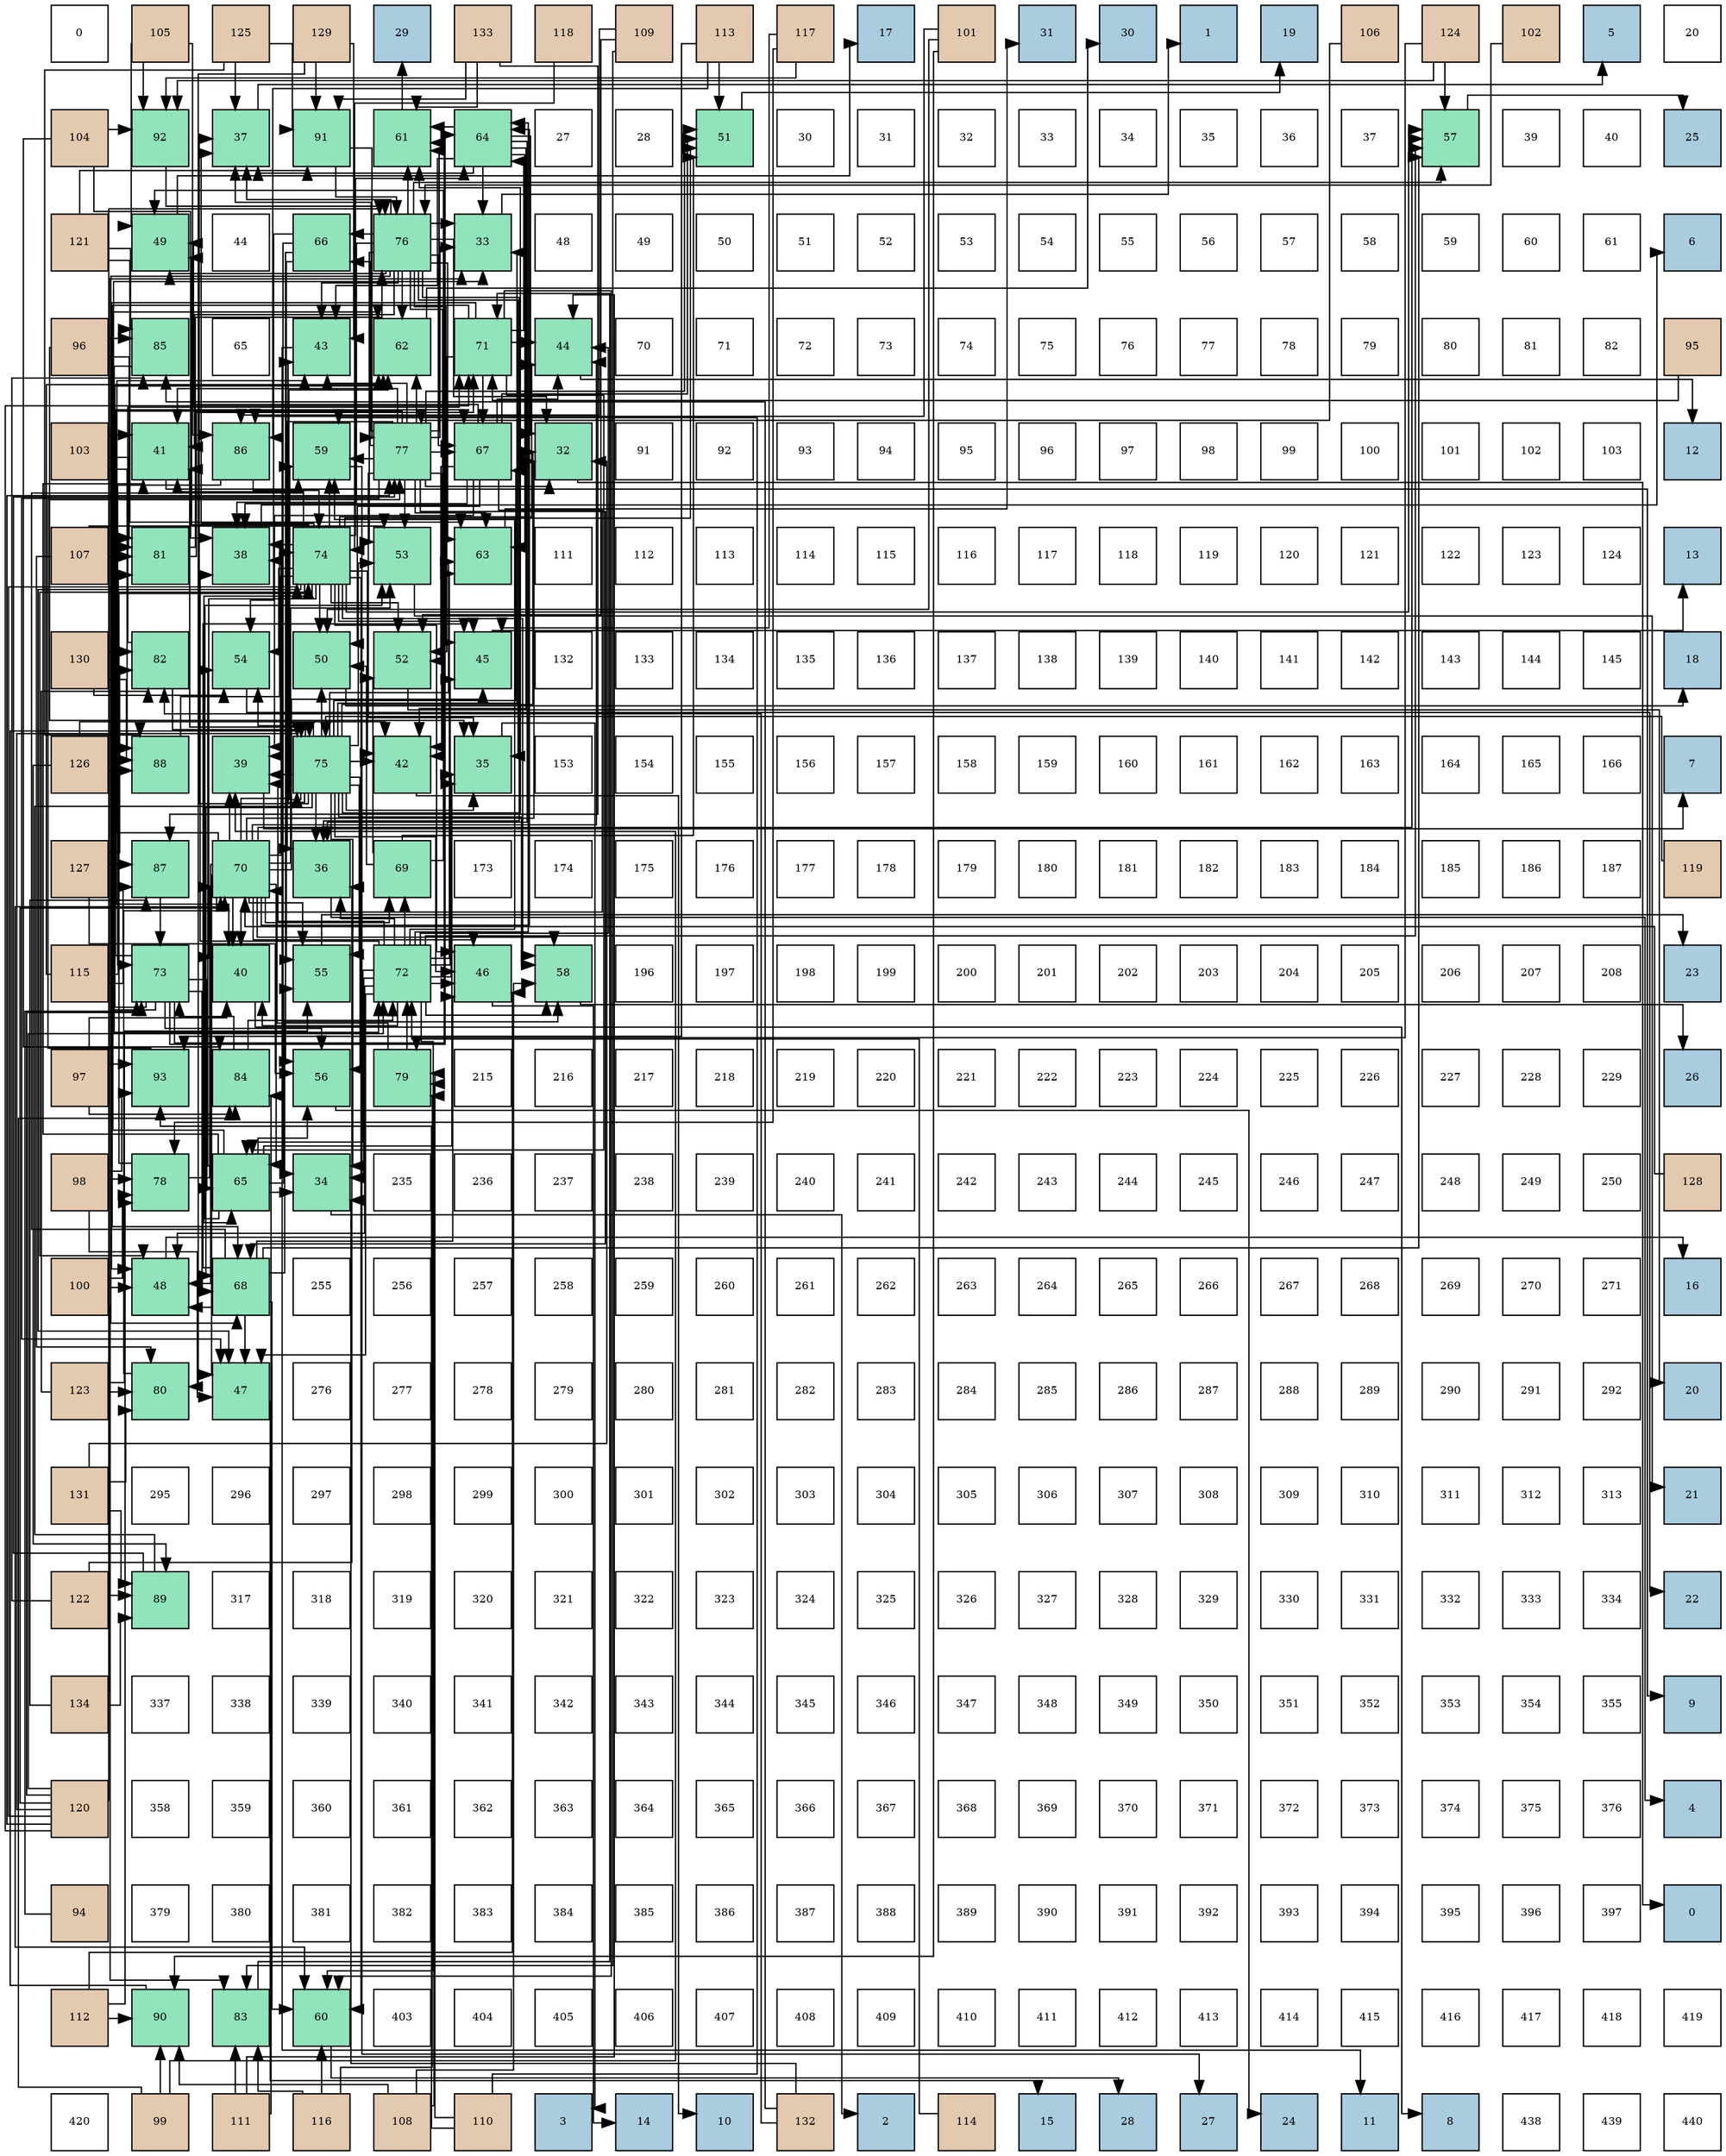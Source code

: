 digraph layout{
 rankdir=TB;
 splines=ortho;
 node [style=filled shape=square fixedsize=true width=0.6];
0[label="0", fontsize=8, fillcolor="#ffffff"];
1[label="105", fontsize=8, fillcolor="#e3c9af"];
2[label="125", fontsize=8, fillcolor="#e3c9af"];
3[label="129", fontsize=8, fillcolor="#e3c9af"];
4[label="29", fontsize=8, fillcolor="#a9ccde"];
5[label="133", fontsize=8, fillcolor="#e3c9af"];
6[label="118", fontsize=8, fillcolor="#e3c9af"];
7[label="109", fontsize=8, fillcolor="#e3c9af"];
8[label="113", fontsize=8, fillcolor="#e3c9af"];
9[label="117", fontsize=8, fillcolor="#e3c9af"];
10[label="17", fontsize=8, fillcolor="#a9ccde"];
11[label="101", fontsize=8, fillcolor="#e3c9af"];
12[label="31", fontsize=8, fillcolor="#a9ccde"];
13[label="30", fontsize=8, fillcolor="#a9ccde"];
14[label="1", fontsize=8, fillcolor="#a9ccde"];
15[label="19", fontsize=8, fillcolor="#a9ccde"];
16[label="106", fontsize=8, fillcolor="#e3c9af"];
17[label="124", fontsize=8, fillcolor="#e3c9af"];
18[label="102", fontsize=8, fillcolor="#e3c9af"];
19[label="5", fontsize=8, fillcolor="#a9ccde"];
20[label="20", fontsize=8, fillcolor="#ffffff"];
21[label="104", fontsize=8, fillcolor="#e3c9af"];
22[label="92", fontsize=8, fillcolor="#91e3bb"];
23[label="37", fontsize=8, fillcolor="#91e3bb"];
24[label="91", fontsize=8, fillcolor="#91e3bb"];
25[label="61", fontsize=8, fillcolor="#91e3bb"];
26[label="64", fontsize=8, fillcolor="#91e3bb"];
27[label="27", fontsize=8, fillcolor="#ffffff"];
28[label="28", fontsize=8, fillcolor="#ffffff"];
29[label="51", fontsize=8, fillcolor="#91e3bb"];
30[label="30", fontsize=8, fillcolor="#ffffff"];
31[label="31", fontsize=8, fillcolor="#ffffff"];
32[label="32", fontsize=8, fillcolor="#ffffff"];
33[label="33", fontsize=8, fillcolor="#ffffff"];
34[label="34", fontsize=8, fillcolor="#ffffff"];
35[label="35", fontsize=8, fillcolor="#ffffff"];
36[label="36", fontsize=8, fillcolor="#ffffff"];
37[label="37", fontsize=8, fillcolor="#ffffff"];
38[label="57", fontsize=8, fillcolor="#91e3bb"];
39[label="39", fontsize=8, fillcolor="#ffffff"];
40[label="40", fontsize=8, fillcolor="#ffffff"];
41[label="25", fontsize=8, fillcolor="#a9ccde"];
42[label="121", fontsize=8, fillcolor="#e3c9af"];
43[label="49", fontsize=8, fillcolor="#91e3bb"];
44[label="44", fontsize=8, fillcolor="#ffffff"];
45[label="66", fontsize=8, fillcolor="#91e3bb"];
46[label="76", fontsize=8, fillcolor="#91e3bb"];
47[label="33", fontsize=8, fillcolor="#91e3bb"];
48[label="48", fontsize=8, fillcolor="#ffffff"];
49[label="49", fontsize=8, fillcolor="#ffffff"];
50[label="50", fontsize=8, fillcolor="#ffffff"];
51[label="51", fontsize=8, fillcolor="#ffffff"];
52[label="52", fontsize=8, fillcolor="#ffffff"];
53[label="53", fontsize=8, fillcolor="#ffffff"];
54[label="54", fontsize=8, fillcolor="#ffffff"];
55[label="55", fontsize=8, fillcolor="#ffffff"];
56[label="56", fontsize=8, fillcolor="#ffffff"];
57[label="57", fontsize=8, fillcolor="#ffffff"];
58[label="58", fontsize=8, fillcolor="#ffffff"];
59[label="59", fontsize=8, fillcolor="#ffffff"];
60[label="60", fontsize=8, fillcolor="#ffffff"];
61[label="61", fontsize=8, fillcolor="#ffffff"];
62[label="6", fontsize=8, fillcolor="#a9ccde"];
63[label="96", fontsize=8, fillcolor="#e3c9af"];
64[label="85", fontsize=8, fillcolor="#91e3bb"];
65[label="65", fontsize=8, fillcolor="#ffffff"];
66[label="43", fontsize=8, fillcolor="#91e3bb"];
67[label="62", fontsize=8, fillcolor="#91e3bb"];
68[label="71", fontsize=8, fillcolor="#91e3bb"];
69[label="44", fontsize=8, fillcolor="#91e3bb"];
70[label="70", fontsize=8, fillcolor="#ffffff"];
71[label="71", fontsize=8, fillcolor="#ffffff"];
72[label="72", fontsize=8, fillcolor="#ffffff"];
73[label="73", fontsize=8, fillcolor="#ffffff"];
74[label="74", fontsize=8, fillcolor="#ffffff"];
75[label="75", fontsize=8, fillcolor="#ffffff"];
76[label="76", fontsize=8, fillcolor="#ffffff"];
77[label="77", fontsize=8, fillcolor="#ffffff"];
78[label="78", fontsize=8, fillcolor="#ffffff"];
79[label="79", fontsize=8, fillcolor="#ffffff"];
80[label="80", fontsize=8, fillcolor="#ffffff"];
81[label="81", fontsize=8, fillcolor="#ffffff"];
82[label="82", fontsize=8, fillcolor="#ffffff"];
83[label="95", fontsize=8, fillcolor="#e3c9af"];
84[label="103", fontsize=8, fillcolor="#e3c9af"];
85[label="41", fontsize=8, fillcolor="#91e3bb"];
86[label="86", fontsize=8, fillcolor="#91e3bb"];
87[label="59", fontsize=8, fillcolor="#91e3bb"];
88[label="77", fontsize=8, fillcolor="#91e3bb"];
89[label="67", fontsize=8, fillcolor="#91e3bb"];
90[label="32", fontsize=8, fillcolor="#91e3bb"];
91[label="91", fontsize=8, fillcolor="#ffffff"];
92[label="92", fontsize=8, fillcolor="#ffffff"];
93[label="93", fontsize=8, fillcolor="#ffffff"];
94[label="94", fontsize=8, fillcolor="#ffffff"];
95[label="95", fontsize=8, fillcolor="#ffffff"];
96[label="96", fontsize=8, fillcolor="#ffffff"];
97[label="97", fontsize=8, fillcolor="#ffffff"];
98[label="98", fontsize=8, fillcolor="#ffffff"];
99[label="99", fontsize=8, fillcolor="#ffffff"];
100[label="100", fontsize=8, fillcolor="#ffffff"];
101[label="101", fontsize=8, fillcolor="#ffffff"];
102[label="102", fontsize=8, fillcolor="#ffffff"];
103[label="103", fontsize=8, fillcolor="#ffffff"];
104[label="12", fontsize=8, fillcolor="#a9ccde"];
105[label="107", fontsize=8, fillcolor="#e3c9af"];
106[label="81", fontsize=8, fillcolor="#91e3bb"];
107[label="38", fontsize=8, fillcolor="#91e3bb"];
108[label="74", fontsize=8, fillcolor="#91e3bb"];
109[label="53", fontsize=8, fillcolor="#91e3bb"];
110[label="63", fontsize=8, fillcolor="#91e3bb"];
111[label="111", fontsize=8, fillcolor="#ffffff"];
112[label="112", fontsize=8, fillcolor="#ffffff"];
113[label="113", fontsize=8, fillcolor="#ffffff"];
114[label="114", fontsize=8, fillcolor="#ffffff"];
115[label="115", fontsize=8, fillcolor="#ffffff"];
116[label="116", fontsize=8, fillcolor="#ffffff"];
117[label="117", fontsize=8, fillcolor="#ffffff"];
118[label="118", fontsize=8, fillcolor="#ffffff"];
119[label="119", fontsize=8, fillcolor="#ffffff"];
120[label="120", fontsize=8, fillcolor="#ffffff"];
121[label="121", fontsize=8, fillcolor="#ffffff"];
122[label="122", fontsize=8, fillcolor="#ffffff"];
123[label="123", fontsize=8, fillcolor="#ffffff"];
124[label="124", fontsize=8, fillcolor="#ffffff"];
125[label="13", fontsize=8, fillcolor="#a9ccde"];
126[label="130", fontsize=8, fillcolor="#e3c9af"];
127[label="82", fontsize=8, fillcolor="#91e3bb"];
128[label="54", fontsize=8, fillcolor="#91e3bb"];
129[label="50", fontsize=8, fillcolor="#91e3bb"];
130[label="52", fontsize=8, fillcolor="#91e3bb"];
131[label="45", fontsize=8, fillcolor="#91e3bb"];
132[label="132", fontsize=8, fillcolor="#ffffff"];
133[label="133", fontsize=8, fillcolor="#ffffff"];
134[label="134", fontsize=8, fillcolor="#ffffff"];
135[label="135", fontsize=8, fillcolor="#ffffff"];
136[label="136", fontsize=8, fillcolor="#ffffff"];
137[label="137", fontsize=8, fillcolor="#ffffff"];
138[label="138", fontsize=8, fillcolor="#ffffff"];
139[label="139", fontsize=8, fillcolor="#ffffff"];
140[label="140", fontsize=8, fillcolor="#ffffff"];
141[label="141", fontsize=8, fillcolor="#ffffff"];
142[label="142", fontsize=8, fillcolor="#ffffff"];
143[label="143", fontsize=8, fillcolor="#ffffff"];
144[label="144", fontsize=8, fillcolor="#ffffff"];
145[label="145", fontsize=8, fillcolor="#ffffff"];
146[label="18", fontsize=8, fillcolor="#a9ccde"];
147[label="126", fontsize=8, fillcolor="#e3c9af"];
148[label="88", fontsize=8, fillcolor="#91e3bb"];
149[label="39", fontsize=8, fillcolor="#91e3bb"];
150[label="75", fontsize=8, fillcolor="#91e3bb"];
151[label="42", fontsize=8, fillcolor="#91e3bb"];
152[label="35", fontsize=8, fillcolor="#91e3bb"];
153[label="153", fontsize=8, fillcolor="#ffffff"];
154[label="154", fontsize=8, fillcolor="#ffffff"];
155[label="155", fontsize=8, fillcolor="#ffffff"];
156[label="156", fontsize=8, fillcolor="#ffffff"];
157[label="157", fontsize=8, fillcolor="#ffffff"];
158[label="158", fontsize=8, fillcolor="#ffffff"];
159[label="159", fontsize=8, fillcolor="#ffffff"];
160[label="160", fontsize=8, fillcolor="#ffffff"];
161[label="161", fontsize=8, fillcolor="#ffffff"];
162[label="162", fontsize=8, fillcolor="#ffffff"];
163[label="163", fontsize=8, fillcolor="#ffffff"];
164[label="164", fontsize=8, fillcolor="#ffffff"];
165[label="165", fontsize=8, fillcolor="#ffffff"];
166[label="166", fontsize=8, fillcolor="#ffffff"];
167[label="7", fontsize=8, fillcolor="#a9ccde"];
168[label="127", fontsize=8, fillcolor="#e3c9af"];
169[label="87", fontsize=8, fillcolor="#91e3bb"];
170[label="70", fontsize=8, fillcolor="#91e3bb"];
171[label="36", fontsize=8, fillcolor="#91e3bb"];
172[label="69", fontsize=8, fillcolor="#91e3bb"];
173[label="173", fontsize=8, fillcolor="#ffffff"];
174[label="174", fontsize=8, fillcolor="#ffffff"];
175[label="175", fontsize=8, fillcolor="#ffffff"];
176[label="176", fontsize=8, fillcolor="#ffffff"];
177[label="177", fontsize=8, fillcolor="#ffffff"];
178[label="178", fontsize=8, fillcolor="#ffffff"];
179[label="179", fontsize=8, fillcolor="#ffffff"];
180[label="180", fontsize=8, fillcolor="#ffffff"];
181[label="181", fontsize=8, fillcolor="#ffffff"];
182[label="182", fontsize=8, fillcolor="#ffffff"];
183[label="183", fontsize=8, fillcolor="#ffffff"];
184[label="184", fontsize=8, fillcolor="#ffffff"];
185[label="185", fontsize=8, fillcolor="#ffffff"];
186[label="186", fontsize=8, fillcolor="#ffffff"];
187[label="187", fontsize=8, fillcolor="#ffffff"];
188[label="119", fontsize=8, fillcolor="#e3c9af"];
189[label="115", fontsize=8, fillcolor="#e3c9af"];
190[label="73", fontsize=8, fillcolor="#91e3bb"];
191[label="40", fontsize=8, fillcolor="#91e3bb"];
192[label="55", fontsize=8, fillcolor="#91e3bb"];
193[label="72", fontsize=8, fillcolor="#91e3bb"];
194[label="46", fontsize=8, fillcolor="#91e3bb"];
195[label="58", fontsize=8, fillcolor="#91e3bb"];
196[label="196", fontsize=8, fillcolor="#ffffff"];
197[label="197", fontsize=8, fillcolor="#ffffff"];
198[label="198", fontsize=8, fillcolor="#ffffff"];
199[label="199", fontsize=8, fillcolor="#ffffff"];
200[label="200", fontsize=8, fillcolor="#ffffff"];
201[label="201", fontsize=8, fillcolor="#ffffff"];
202[label="202", fontsize=8, fillcolor="#ffffff"];
203[label="203", fontsize=8, fillcolor="#ffffff"];
204[label="204", fontsize=8, fillcolor="#ffffff"];
205[label="205", fontsize=8, fillcolor="#ffffff"];
206[label="206", fontsize=8, fillcolor="#ffffff"];
207[label="207", fontsize=8, fillcolor="#ffffff"];
208[label="208", fontsize=8, fillcolor="#ffffff"];
209[label="23", fontsize=8, fillcolor="#a9ccde"];
210[label="97", fontsize=8, fillcolor="#e3c9af"];
211[label="93", fontsize=8, fillcolor="#91e3bb"];
212[label="84", fontsize=8, fillcolor="#91e3bb"];
213[label="56", fontsize=8, fillcolor="#91e3bb"];
214[label="79", fontsize=8, fillcolor="#91e3bb"];
215[label="215", fontsize=8, fillcolor="#ffffff"];
216[label="216", fontsize=8, fillcolor="#ffffff"];
217[label="217", fontsize=8, fillcolor="#ffffff"];
218[label="218", fontsize=8, fillcolor="#ffffff"];
219[label="219", fontsize=8, fillcolor="#ffffff"];
220[label="220", fontsize=8, fillcolor="#ffffff"];
221[label="221", fontsize=8, fillcolor="#ffffff"];
222[label="222", fontsize=8, fillcolor="#ffffff"];
223[label="223", fontsize=8, fillcolor="#ffffff"];
224[label="224", fontsize=8, fillcolor="#ffffff"];
225[label="225", fontsize=8, fillcolor="#ffffff"];
226[label="226", fontsize=8, fillcolor="#ffffff"];
227[label="227", fontsize=8, fillcolor="#ffffff"];
228[label="228", fontsize=8, fillcolor="#ffffff"];
229[label="229", fontsize=8, fillcolor="#ffffff"];
230[label="26", fontsize=8, fillcolor="#a9ccde"];
231[label="98", fontsize=8, fillcolor="#e3c9af"];
232[label="78", fontsize=8, fillcolor="#91e3bb"];
233[label="65", fontsize=8, fillcolor="#91e3bb"];
234[label="34", fontsize=8, fillcolor="#91e3bb"];
235[label="235", fontsize=8, fillcolor="#ffffff"];
236[label="236", fontsize=8, fillcolor="#ffffff"];
237[label="237", fontsize=8, fillcolor="#ffffff"];
238[label="238", fontsize=8, fillcolor="#ffffff"];
239[label="239", fontsize=8, fillcolor="#ffffff"];
240[label="240", fontsize=8, fillcolor="#ffffff"];
241[label="241", fontsize=8, fillcolor="#ffffff"];
242[label="242", fontsize=8, fillcolor="#ffffff"];
243[label="243", fontsize=8, fillcolor="#ffffff"];
244[label="244", fontsize=8, fillcolor="#ffffff"];
245[label="245", fontsize=8, fillcolor="#ffffff"];
246[label="246", fontsize=8, fillcolor="#ffffff"];
247[label="247", fontsize=8, fillcolor="#ffffff"];
248[label="248", fontsize=8, fillcolor="#ffffff"];
249[label="249", fontsize=8, fillcolor="#ffffff"];
250[label="250", fontsize=8, fillcolor="#ffffff"];
251[label="128", fontsize=8, fillcolor="#e3c9af"];
252[label="100", fontsize=8, fillcolor="#e3c9af"];
253[label="48", fontsize=8, fillcolor="#91e3bb"];
254[label="68", fontsize=8, fillcolor="#91e3bb"];
255[label="255", fontsize=8, fillcolor="#ffffff"];
256[label="256", fontsize=8, fillcolor="#ffffff"];
257[label="257", fontsize=8, fillcolor="#ffffff"];
258[label="258", fontsize=8, fillcolor="#ffffff"];
259[label="259", fontsize=8, fillcolor="#ffffff"];
260[label="260", fontsize=8, fillcolor="#ffffff"];
261[label="261", fontsize=8, fillcolor="#ffffff"];
262[label="262", fontsize=8, fillcolor="#ffffff"];
263[label="263", fontsize=8, fillcolor="#ffffff"];
264[label="264", fontsize=8, fillcolor="#ffffff"];
265[label="265", fontsize=8, fillcolor="#ffffff"];
266[label="266", fontsize=8, fillcolor="#ffffff"];
267[label="267", fontsize=8, fillcolor="#ffffff"];
268[label="268", fontsize=8, fillcolor="#ffffff"];
269[label="269", fontsize=8, fillcolor="#ffffff"];
270[label="270", fontsize=8, fillcolor="#ffffff"];
271[label="271", fontsize=8, fillcolor="#ffffff"];
272[label="16", fontsize=8, fillcolor="#a9ccde"];
273[label="123", fontsize=8, fillcolor="#e3c9af"];
274[label="80", fontsize=8, fillcolor="#91e3bb"];
275[label="47", fontsize=8, fillcolor="#91e3bb"];
276[label="276", fontsize=8, fillcolor="#ffffff"];
277[label="277", fontsize=8, fillcolor="#ffffff"];
278[label="278", fontsize=8, fillcolor="#ffffff"];
279[label="279", fontsize=8, fillcolor="#ffffff"];
280[label="280", fontsize=8, fillcolor="#ffffff"];
281[label="281", fontsize=8, fillcolor="#ffffff"];
282[label="282", fontsize=8, fillcolor="#ffffff"];
283[label="283", fontsize=8, fillcolor="#ffffff"];
284[label="284", fontsize=8, fillcolor="#ffffff"];
285[label="285", fontsize=8, fillcolor="#ffffff"];
286[label="286", fontsize=8, fillcolor="#ffffff"];
287[label="287", fontsize=8, fillcolor="#ffffff"];
288[label="288", fontsize=8, fillcolor="#ffffff"];
289[label="289", fontsize=8, fillcolor="#ffffff"];
290[label="290", fontsize=8, fillcolor="#ffffff"];
291[label="291", fontsize=8, fillcolor="#ffffff"];
292[label="292", fontsize=8, fillcolor="#ffffff"];
293[label="20", fontsize=8, fillcolor="#a9ccde"];
294[label="131", fontsize=8, fillcolor="#e3c9af"];
295[label="295", fontsize=8, fillcolor="#ffffff"];
296[label="296", fontsize=8, fillcolor="#ffffff"];
297[label="297", fontsize=8, fillcolor="#ffffff"];
298[label="298", fontsize=8, fillcolor="#ffffff"];
299[label="299", fontsize=8, fillcolor="#ffffff"];
300[label="300", fontsize=8, fillcolor="#ffffff"];
301[label="301", fontsize=8, fillcolor="#ffffff"];
302[label="302", fontsize=8, fillcolor="#ffffff"];
303[label="303", fontsize=8, fillcolor="#ffffff"];
304[label="304", fontsize=8, fillcolor="#ffffff"];
305[label="305", fontsize=8, fillcolor="#ffffff"];
306[label="306", fontsize=8, fillcolor="#ffffff"];
307[label="307", fontsize=8, fillcolor="#ffffff"];
308[label="308", fontsize=8, fillcolor="#ffffff"];
309[label="309", fontsize=8, fillcolor="#ffffff"];
310[label="310", fontsize=8, fillcolor="#ffffff"];
311[label="311", fontsize=8, fillcolor="#ffffff"];
312[label="312", fontsize=8, fillcolor="#ffffff"];
313[label="313", fontsize=8, fillcolor="#ffffff"];
314[label="21", fontsize=8, fillcolor="#a9ccde"];
315[label="122", fontsize=8, fillcolor="#e3c9af"];
316[label="89", fontsize=8, fillcolor="#91e3bb"];
317[label="317", fontsize=8, fillcolor="#ffffff"];
318[label="318", fontsize=8, fillcolor="#ffffff"];
319[label="319", fontsize=8, fillcolor="#ffffff"];
320[label="320", fontsize=8, fillcolor="#ffffff"];
321[label="321", fontsize=8, fillcolor="#ffffff"];
322[label="322", fontsize=8, fillcolor="#ffffff"];
323[label="323", fontsize=8, fillcolor="#ffffff"];
324[label="324", fontsize=8, fillcolor="#ffffff"];
325[label="325", fontsize=8, fillcolor="#ffffff"];
326[label="326", fontsize=8, fillcolor="#ffffff"];
327[label="327", fontsize=8, fillcolor="#ffffff"];
328[label="328", fontsize=8, fillcolor="#ffffff"];
329[label="329", fontsize=8, fillcolor="#ffffff"];
330[label="330", fontsize=8, fillcolor="#ffffff"];
331[label="331", fontsize=8, fillcolor="#ffffff"];
332[label="332", fontsize=8, fillcolor="#ffffff"];
333[label="333", fontsize=8, fillcolor="#ffffff"];
334[label="334", fontsize=8, fillcolor="#ffffff"];
335[label="22", fontsize=8, fillcolor="#a9ccde"];
336[label="134", fontsize=8, fillcolor="#e3c9af"];
337[label="337", fontsize=8, fillcolor="#ffffff"];
338[label="338", fontsize=8, fillcolor="#ffffff"];
339[label="339", fontsize=8, fillcolor="#ffffff"];
340[label="340", fontsize=8, fillcolor="#ffffff"];
341[label="341", fontsize=8, fillcolor="#ffffff"];
342[label="342", fontsize=8, fillcolor="#ffffff"];
343[label="343", fontsize=8, fillcolor="#ffffff"];
344[label="344", fontsize=8, fillcolor="#ffffff"];
345[label="345", fontsize=8, fillcolor="#ffffff"];
346[label="346", fontsize=8, fillcolor="#ffffff"];
347[label="347", fontsize=8, fillcolor="#ffffff"];
348[label="348", fontsize=8, fillcolor="#ffffff"];
349[label="349", fontsize=8, fillcolor="#ffffff"];
350[label="350", fontsize=8, fillcolor="#ffffff"];
351[label="351", fontsize=8, fillcolor="#ffffff"];
352[label="352", fontsize=8, fillcolor="#ffffff"];
353[label="353", fontsize=8, fillcolor="#ffffff"];
354[label="354", fontsize=8, fillcolor="#ffffff"];
355[label="355", fontsize=8, fillcolor="#ffffff"];
356[label="9", fontsize=8, fillcolor="#a9ccde"];
357[label="120", fontsize=8, fillcolor="#e3c9af"];
358[label="358", fontsize=8, fillcolor="#ffffff"];
359[label="359", fontsize=8, fillcolor="#ffffff"];
360[label="360", fontsize=8, fillcolor="#ffffff"];
361[label="361", fontsize=8, fillcolor="#ffffff"];
362[label="362", fontsize=8, fillcolor="#ffffff"];
363[label="363", fontsize=8, fillcolor="#ffffff"];
364[label="364", fontsize=8, fillcolor="#ffffff"];
365[label="365", fontsize=8, fillcolor="#ffffff"];
366[label="366", fontsize=8, fillcolor="#ffffff"];
367[label="367", fontsize=8, fillcolor="#ffffff"];
368[label="368", fontsize=8, fillcolor="#ffffff"];
369[label="369", fontsize=8, fillcolor="#ffffff"];
370[label="370", fontsize=8, fillcolor="#ffffff"];
371[label="371", fontsize=8, fillcolor="#ffffff"];
372[label="372", fontsize=8, fillcolor="#ffffff"];
373[label="373", fontsize=8, fillcolor="#ffffff"];
374[label="374", fontsize=8, fillcolor="#ffffff"];
375[label="375", fontsize=8, fillcolor="#ffffff"];
376[label="376", fontsize=8, fillcolor="#ffffff"];
377[label="4", fontsize=8, fillcolor="#a9ccde"];
378[label="94", fontsize=8, fillcolor="#e3c9af"];
379[label="379", fontsize=8, fillcolor="#ffffff"];
380[label="380", fontsize=8, fillcolor="#ffffff"];
381[label="381", fontsize=8, fillcolor="#ffffff"];
382[label="382", fontsize=8, fillcolor="#ffffff"];
383[label="383", fontsize=8, fillcolor="#ffffff"];
384[label="384", fontsize=8, fillcolor="#ffffff"];
385[label="385", fontsize=8, fillcolor="#ffffff"];
386[label="386", fontsize=8, fillcolor="#ffffff"];
387[label="387", fontsize=8, fillcolor="#ffffff"];
388[label="388", fontsize=8, fillcolor="#ffffff"];
389[label="389", fontsize=8, fillcolor="#ffffff"];
390[label="390", fontsize=8, fillcolor="#ffffff"];
391[label="391", fontsize=8, fillcolor="#ffffff"];
392[label="392", fontsize=8, fillcolor="#ffffff"];
393[label="393", fontsize=8, fillcolor="#ffffff"];
394[label="394", fontsize=8, fillcolor="#ffffff"];
395[label="395", fontsize=8, fillcolor="#ffffff"];
396[label="396", fontsize=8, fillcolor="#ffffff"];
397[label="397", fontsize=8, fillcolor="#ffffff"];
398[label="0", fontsize=8, fillcolor="#a9ccde"];
399[label="112", fontsize=8, fillcolor="#e3c9af"];
400[label="90", fontsize=8, fillcolor="#91e3bb"];
401[label="83", fontsize=8, fillcolor="#91e3bb"];
402[label="60", fontsize=8, fillcolor="#91e3bb"];
403[label="403", fontsize=8, fillcolor="#ffffff"];
404[label="404", fontsize=8, fillcolor="#ffffff"];
405[label="405", fontsize=8, fillcolor="#ffffff"];
406[label="406", fontsize=8, fillcolor="#ffffff"];
407[label="407", fontsize=8, fillcolor="#ffffff"];
408[label="408", fontsize=8, fillcolor="#ffffff"];
409[label="409", fontsize=8, fillcolor="#ffffff"];
410[label="410", fontsize=8, fillcolor="#ffffff"];
411[label="411", fontsize=8, fillcolor="#ffffff"];
412[label="412", fontsize=8, fillcolor="#ffffff"];
413[label="413", fontsize=8, fillcolor="#ffffff"];
414[label="414", fontsize=8, fillcolor="#ffffff"];
415[label="415", fontsize=8, fillcolor="#ffffff"];
416[label="416", fontsize=8, fillcolor="#ffffff"];
417[label="417", fontsize=8, fillcolor="#ffffff"];
418[label="418", fontsize=8, fillcolor="#ffffff"];
419[label="419", fontsize=8, fillcolor="#ffffff"];
420[label="420", fontsize=8, fillcolor="#ffffff"];
421[label="99", fontsize=8, fillcolor="#e3c9af"];
422[label="111", fontsize=8, fillcolor="#e3c9af"];
423[label="116", fontsize=8, fillcolor="#e3c9af"];
424[label="108", fontsize=8, fillcolor="#e3c9af"];
425[label="110", fontsize=8, fillcolor="#e3c9af"];
426[label="3", fontsize=8, fillcolor="#a9ccde"];
427[label="14", fontsize=8, fillcolor="#a9ccde"];
428[label="10", fontsize=8, fillcolor="#a9ccde"];
429[label="132", fontsize=8, fillcolor="#e3c9af"];
430[label="2", fontsize=8, fillcolor="#a9ccde"];
431[label="114", fontsize=8, fillcolor="#e3c9af"];
432[label="15", fontsize=8, fillcolor="#a9ccde"];
433[label="28", fontsize=8, fillcolor="#a9ccde"];
434[label="27", fontsize=8, fillcolor="#a9ccde"];
435[label="24", fontsize=8, fillcolor="#a9ccde"];
436[label="11", fontsize=8, fillcolor="#a9ccde"];
437[label="8", fontsize=8, fillcolor="#a9ccde"];
438[label="438", fontsize=8, fillcolor="#ffffff"];
439[label="439", fontsize=8, fillcolor="#ffffff"];
440[label="440", fontsize=8, fillcolor="#ffffff"];
edge [constraint=false, style=vis];90 -> 398;
47 -> 14;
234 -> 430;
152 -> 426;
171 -> 377;
23 -> 19;
107 -> 62;
149 -> 167;
191 -> 437;
85 -> 356;
151 -> 428;
66 -> 436;
69 -> 104;
131 -> 125;
194 -> 427;
275 -> 432;
253 -> 272;
43 -> 10;
129 -> 146;
29 -> 15;
130 -> 293;
109 -> 314;
128 -> 335;
192 -> 209;
213 -> 435;
38 -> 41;
195 -> 230;
87 -> 434;
402 -> 433;
25 -> 4;
67 -> 13;
110 -> 12;
26 -> 90;
26 -> 47;
26 -> 171;
26 -> 23;
26 -> 151;
26 -> 66;
26 -> 25;
26 -> 110;
233 -> 234;
233 -> 152;
233 -> 85;
233 -> 109;
233 -> 128;
233 -> 192;
233 -> 213;
233 -> 67;
45 -> 234;
45 -> 128;
45 -> 192;
45 -> 213;
89 -> 107;
89 -> 149;
89 -> 191;
89 -> 69;
89 -> 43;
89 -> 129;
89 -> 29;
89 -> 130;
254 -> 131;
254 -> 194;
254 -> 275;
254 -> 253;
254 -> 38;
254 -> 195;
254 -> 87;
254 -> 402;
172 -> 43;
172 -> 129;
172 -> 29;
172 -> 130;
170 -> 90;
170 -> 107;
170 -> 149;
170 -> 191;
170 -> 66;
170 -> 69;
170 -> 131;
170 -> 194;
170 -> 275;
170 -> 253;
170 -> 109;
170 -> 192;
170 -> 38;
170 -> 195;
170 -> 87;
170 -> 402;
170 -> 26;
170 -> 233;
170 -> 172;
68 -> 69;
68 -> 253;
68 -> 130;
68 -> 402;
68 -> 26;
68 -> 233;
68 -> 89;
68 -> 254;
193 -> 234;
193 -> 152;
193 -> 171;
193 -> 107;
193 -> 149;
193 -> 191;
193 -> 69;
193 -> 131;
193 -> 194;
193 -> 275;
193 -> 253;
193 -> 38;
193 -> 195;
193 -> 87;
193 -> 402;
193 -> 110;
193 -> 26;
193 -> 233;
193 -> 172;
190 -> 47;
190 -> 213;
190 -> 25;
190 -> 67;
190 -> 26;
190 -> 233;
190 -> 89;
190 -> 254;
108 -> 23;
108 -> 107;
108 -> 149;
108 -> 191;
108 -> 85;
108 -> 151;
108 -> 69;
108 -> 131;
108 -> 194;
108 -> 275;
108 -> 253;
108 -> 43;
108 -> 129;
108 -> 29;
108 -> 130;
108 -> 128;
108 -> 38;
108 -> 195;
108 -> 87;
108 -> 402;
108 -> 26;
108 -> 233;
150 -> 90;
150 -> 47;
150 -> 234;
150 -> 152;
150 -> 171;
150 -> 23;
150 -> 149;
150 -> 85;
150 -> 151;
150 -> 66;
150 -> 194;
150 -> 129;
150 -> 109;
150 -> 128;
150 -> 192;
150 -> 213;
150 -> 195;
150 -> 25;
150 -> 67;
150 -> 110;
150 -> 89;
150 -> 254;
46 -> 90;
46 -> 47;
46 -> 152;
46 -> 171;
46 -> 23;
46 -> 107;
46 -> 85;
46 -> 151;
46 -> 66;
46 -> 131;
46 -> 43;
46 -> 109;
46 -> 38;
46 -> 25;
46 -> 67;
46 -> 110;
46 -> 45;
46 -> 89;
46 -> 254;
88 -> 90;
88 -> 47;
88 -> 152;
88 -> 171;
88 -> 23;
88 -> 191;
88 -> 85;
88 -> 151;
88 -> 66;
88 -> 275;
88 -> 29;
88 -> 109;
88 -> 87;
88 -> 25;
88 -> 67;
88 -> 110;
88 -> 45;
88 -> 89;
88 -> 254;
232 -> 170;
232 -> 108;
214 -> 170;
214 -> 193;
274 -> 170;
106 -> 68;
106 -> 46;
127 -> 68;
127 -> 150;
401 -> 68;
212 -> 193;
212 -> 190;
64 -> 193;
86 -> 190;
86 -> 108;
169 -> 190;
148 -> 108;
316 -> 150;
316 -> 88;
400 -> 150;
24 -> 46;
24 -> 88;
22 -> 46;
211 -> 88;
378 -> 190;
83 -> 68;
63 -> 152;
63 -> 106;
63 -> 64;
210 -> 191;
210 -> 212;
210 -> 211;
231 -> 275;
231 -> 232;
231 -> 211;
421 -> 149;
421 -> 212;
421 -> 400;
252 -> 253;
252 -> 232;
252 -> 401;
11 -> 129;
11 -> 86;
11 -> 400;
18 -> 46;
84 -> 85;
84 -> 106;
84 -> 148;
21 -> 107;
21 -> 212;
21 -> 22;
1 -> 43;
1 -> 86;
1 -> 22;
16 -> 88;
105 -> 109;
105 -> 274;
105 -> 106;
424 -> 195;
424 -> 214;
424 -> 400;
7 -> 130;
7 -> 401;
7 -> 86;
425 -> 87;
425 -> 214;
425 -> 211;
422 -> 69;
422 -> 401;
422 -> 212;
399 -> 194;
399 -> 232;
399 -> 400;
8 -> 29;
8 -> 86;
8 -> 211;
431 -> 193;
189 -> 67;
189 -> 106;
189 -> 169;
423 -> 402;
423 -> 214;
423 -> 401;
9 -> 131;
9 -> 232;
9 -> 22;
6 -> 108;
188 -> 150;
357 -> 170;
357 -> 68;
357 -> 193;
357 -> 190;
357 -> 108;
357 -> 150;
357 -> 46;
357 -> 88;
42 -> 110;
42 -> 64;
42 -> 24;
315 -> 171;
315 -> 64;
315 -> 316;
273 -> 192;
273 -> 274;
273 -> 127;
17 -> 38;
17 -> 214;
17 -> 22;
2 -> 23;
2 -> 148;
2 -> 24;
147 -> 151;
147 -> 148;
147 -> 316;
168 -> 213;
168 -> 127;
168 -> 169;
251 -> 170;
3 -> 66;
3 -> 274;
3 -> 24;
126 -> 128;
126 -> 127;
126 -> 148;
294 -> 90;
294 -> 274;
294 -> 316;
429 -> 234;
429 -> 127;
429 -> 64;
5 -> 25;
5 -> 169;
5 -> 24;
336 -> 47;
336 -> 169;
336 -> 316;
edge [constraint=true, style=invis];
0 -> 21 -> 42 -> 63 -> 84 -> 105 -> 126 -> 147 -> 168 -> 189 -> 210 -> 231 -> 252 -> 273 -> 294 -> 315 -> 336 -> 357 -> 378 -> 399 -> 420;
1 -> 22 -> 43 -> 64 -> 85 -> 106 -> 127 -> 148 -> 169 -> 190 -> 211 -> 232 -> 253 -> 274 -> 295 -> 316 -> 337 -> 358 -> 379 -> 400 -> 421;
2 -> 23 -> 44 -> 65 -> 86 -> 107 -> 128 -> 149 -> 170 -> 191 -> 212 -> 233 -> 254 -> 275 -> 296 -> 317 -> 338 -> 359 -> 380 -> 401 -> 422;
3 -> 24 -> 45 -> 66 -> 87 -> 108 -> 129 -> 150 -> 171 -> 192 -> 213 -> 234 -> 255 -> 276 -> 297 -> 318 -> 339 -> 360 -> 381 -> 402 -> 423;
4 -> 25 -> 46 -> 67 -> 88 -> 109 -> 130 -> 151 -> 172 -> 193 -> 214 -> 235 -> 256 -> 277 -> 298 -> 319 -> 340 -> 361 -> 382 -> 403 -> 424;
5 -> 26 -> 47 -> 68 -> 89 -> 110 -> 131 -> 152 -> 173 -> 194 -> 215 -> 236 -> 257 -> 278 -> 299 -> 320 -> 341 -> 362 -> 383 -> 404 -> 425;
6 -> 27 -> 48 -> 69 -> 90 -> 111 -> 132 -> 153 -> 174 -> 195 -> 216 -> 237 -> 258 -> 279 -> 300 -> 321 -> 342 -> 363 -> 384 -> 405 -> 426;
7 -> 28 -> 49 -> 70 -> 91 -> 112 -> 133 -> 154 -> 175 -> 196 -> 217 -> 238 -> 259 -> 280 -> 301 -> 322 -> 343 -> 364 -> 385 -> 406 -> 427;
8 -> 29 -> 50 -> 71 -> 92 -> 113 -> 134 -> 155 -> 176 -> 197 -> 218 -> 239 -> 260 -> 281 -> 302 -> 323 -> 344 -> 365 -> 386 -> 407 -> 428;
9 -> 30 -> 51 -> 72 -> 93 -> 114 -> 135 -> 156 -> 177 -> 198 -> 219 -> 240 -> 261 -> 282 -> 303 -> 324 -> 345 -> 366 -> 387 -> 408 -> 429;
10 -> 31 -> 52 -> 73 -> 94 -> 115 -> 136 -> 157 -> 178 -> 199 -> 220 -> 241 -> 262 -> 283 -> 304 -> 325 -> 346 -> 367 -> 388 -> 409 -> 430;
11 -> 32 -> 53 -> 74 -> 95 -> 116 -> 137 -> 158 -> 179 -> 200 -> 221 -> 242 -> 263 -> 284 -> 305 -> 326 -> 347 -> 368 -> 389 -> 410 -> 431;
12 -> 33 -> 54 -> 75 -> 96 -> 117 -> 138 -> 159 -> 180 -> 201 -> 222 -> 243 -> 264 -> 285 -> 306 -> 327 -> 348 -> 369 -> 390 -> 411 -> 432;
13 -> 34 -> 55 -> 76 -> 97 -> 118 -> 139 -> 160 -> 181 -> 202 -> 223 -> 244 -> 265 -> 286 -> 307 -> 328 -> 349 -> 370 -> 391 -> 412 -> 433;
14 -> 35 -> 56 -> 77 -> 98 -> 119 -> 140 -> 161 -> 182 -> 203 -> 224 -> 245 -> 266 -> 287 -> 308 -> 329 -> 350 -> 371 -> 392 -> 413 -> 434;
15 -> 36 -> 57 -> 78 -> 99 -> 120 -> 141 -> 162 -> 183 -> 204 -> 225 -> 246 -> 267 -> 288 -> 309 -> 330 -> 351 -> 372 -> 393 -> 414 -> 435;
16 -> 37 -> 58 -> 79 -> 100 -> 121 -> 142 -> 163 -> 184 -> 205 -> 226 -> 247 -> 268 -> 289 -> 310 -> 331 -> 352 -> 373 -> 394 -> 415 -> 436;
17 -> 38 -> 59 -> 80 -> 101 -> 122 -> 143 -> 164 -> 185 -> 206 -> 227 -> 248 -> 269 -> 290 -> 311 -> 332 -> 353 -> 374 -> 395 -> 416 -> 437;
18 -> 39 -> 60 -> 81 -> 102 -> 123 -> 144 -> 165 -> 186 -> 207 -> 228 -> 249 -> 270 -> 291 -> 312 -> 333 -> 354 -> 375 -> 396 -> 417 -> 438;
19 -> 40 -> 61 -> 82 -> 103 -> 124 -> 145 -> 166 -> 187 -> 208 -> 229 -> 250 -> 271 -> 292 -> 313 -> 334 -> 355 -> 376 -> 397 -> 418 -> 439;
20 -> 41 -> 62 -> 83 -> 104 -> 125 -> 146 -> 167 -> 188 -> 209 -> 230 -> 251 -> 272 -> 293 -> 314 -> 335 -> 356 -> 377 -> 398 -> 419 -> 440;
rank = same {0 -> 1 -> 2 -> 3 -> 4 -> 5 -> 6 -> 7 -> 8 -> 9 -> 10 -> 11 -> 12 -> 13 -> 14 -> 15 -> 16 -> 17 -> 18 -> 19 -> 20};
rank = same {21 -> 22 -> 23 -> 24 -> 25 -> 26 -> 27 -> 28 -> 29 -> 30 -> 31 -> 32 -> 33 -> 34 -> 35 -> 36 -> 37 -> 38 -> 39 -> 40 -> 41};
rank = same {42 -> 43 -> 44 -> 45 -> 46 -> 47 -> 48 -> 49 -> 50 -> 51 -> 52 -> 53 -> 54 -> 55 -> 56 -> 57 -> 58 -> 59 -> 60 -> 61 -> 62};
rank = same {63 -> 64 -> 65 -> 66 -> 67 -> 68 -> 69 -> 70 -> 71 -> 72 -> 73 -> 74 -> 75 -> 76 -> 77 -> 78 -> 79 -> 80 -> 81 -> 82 -> 83};
rank = same {84 -> 85 -> 86 -> 87 -> 88 -> 89 -> 90 -> 91 -> 92 -> 93 -> 94 -> 95 -> 96 -> 97 -> 98 -> 99 -> 100 -> 101 -> 102 -> 103 -> 104};
rank = same {105 -> 106 -> 107 -> 108 -> 109 -> 110 -> 111 -> 112 -> 113 -> 114 -> 115 -> 116 -> 117 -> 118 -> 119 -> 120 -> 121 -> 122 -> 123 -> 124 -> 125};
rank = same {126 -> 127 -> 128 -> 129 -> 130 -> 131 -> 132 -> 133 -> 134 -> 135 -> 136 -> 137 -> 138 -> 139 -> 140 -> 141 -> 142 -> 143 -> 144 -> 145 -> 146};
rank = same {147 -> 148 -> 149 -> 150 -> 151 -> 152 -> 153 -> 154 -> 155 -> 156 -> 157 -> 158 -> 159 -> 160 -> 161 -> 162 -> 163 -> 164 -> 165 -> 166 -> 167};
rank = same {168 -> 169 -> 170 -> 171 -> 172 -> 173 -> 174 -> 175 -> 176 -> 177 -> 178 -> 179 -> 180 -> 181 -> 182 -> 183 -> 184 -> 185 -> 186 -> 187 -> 188};
rank = same {189 -> 190 -> 191 -> 192 -> 193 -> 194 -> 195 -> 196 -> 197 -> 198 -> 199 -> 200 -> 201 -> 202 -> 203 -> 204 -> 205 -> 206 -> 207 -> 208 -> 209};
rank = same {210 -> 211 -> 212 -> 213 -> 214 -> 215 -> 216 -> 217 -> 218 -> 219 -> 220 -> 221 -> 222 -> 223 -> 224 -> 225 -> 226 -> 227 -> 228 -> 229 -> 230};
rank = same {231 -> 232 -> 233 -> 234 -> 235 -> 236 -> 237 -> 238 -> 239 -> 240 -> 241 -> 242 -> 243 -> 244 -> 245 -> 246 -> 247 -> 248 -> 249 -> 250 -> 251};
rank = same {252 -> 253 -> 254 -> 255 -> 256 -> 257 -> 258 -> 259 -> 260 -> 261 -> 262 -> 263 -> 264 -> 265 -> 266 -> 267 -> 268 -> 269 -> 270 -> 271 -> 272};
rank = same {273 -> 274 -> 275 -> 276 -> 277 -> 278 -> 279 -> 280 -> 281 -> 282 -> 283 -> 284 -> 285 -> 286 -> 287 -> 288 -> 289 -> 290 -> 291 -> 292 -> 293};
rank = same {294 -> 295 -> 296 -> 297 -> 298 -> 299 -> 300 -> 301 -> 302 -> 303 -> 304 -> 305 -> 306 -> 307 -> 308 -> 309 -> 310 -> 311 -> 312 -> 313 -> 314};
rank = same {315 -> 316 -> 317 -> 318 -> 319 -> 320 -> 321 -> 322 -> 323 -> 324 -> 325 -> 326 -> 327 -> 328 -> 329 -> 330 -> 331 -> 332 -> 333 -> 334 -> 335};
rank = same {336 -> 337 -> 338 -> 339 -> 340 -> 341 -> 342 -> 343 -> 344 -> 345 -> 346 -> 347 -> 348 -> 349 -> 350 -> 351 -> 352 -> 353 -> 354 -> 355 -> 356};
rank = same {357 -> 358 -> 359 -> 360 -> 361 -> 362 -> 363 -> 364 -> 365 -> 366 -> 367 -> 368 -> 369 -> 370 -> 371 -> 372 -> 373 -> 374 -> 375 -> 376 -> 377};
rank = same {378 -> 379 -> 380 -> 381 -> 382 -> 383 -> 384 -> 385 -> 386 -> 387 -> 388 -> 389 -> 390 -> 391 -> 392 -> 393 -> 394 -> 395 -> 396 -> 397 -> 398};
rank = same {399 -> 400 -> 401 -> 402 -> 403 -> 404 -> 405 -> 406 -> 407 -> 408 -> 409 -> 410 -> 411 -> 412 -> 413 -> 414 -> 415 -> 416 -> 417 -> 418 -> 419};
rank = same {420 -> 421 -> 422 -> 423 -> 424 -> 425 -> 426 -> 427 -> 428 -> 429 -> 430 -> 431 -> 432 -> 433 -> 434 -> 435 -> 436 -> 437 -> 438 -> 439 -> 440};
}